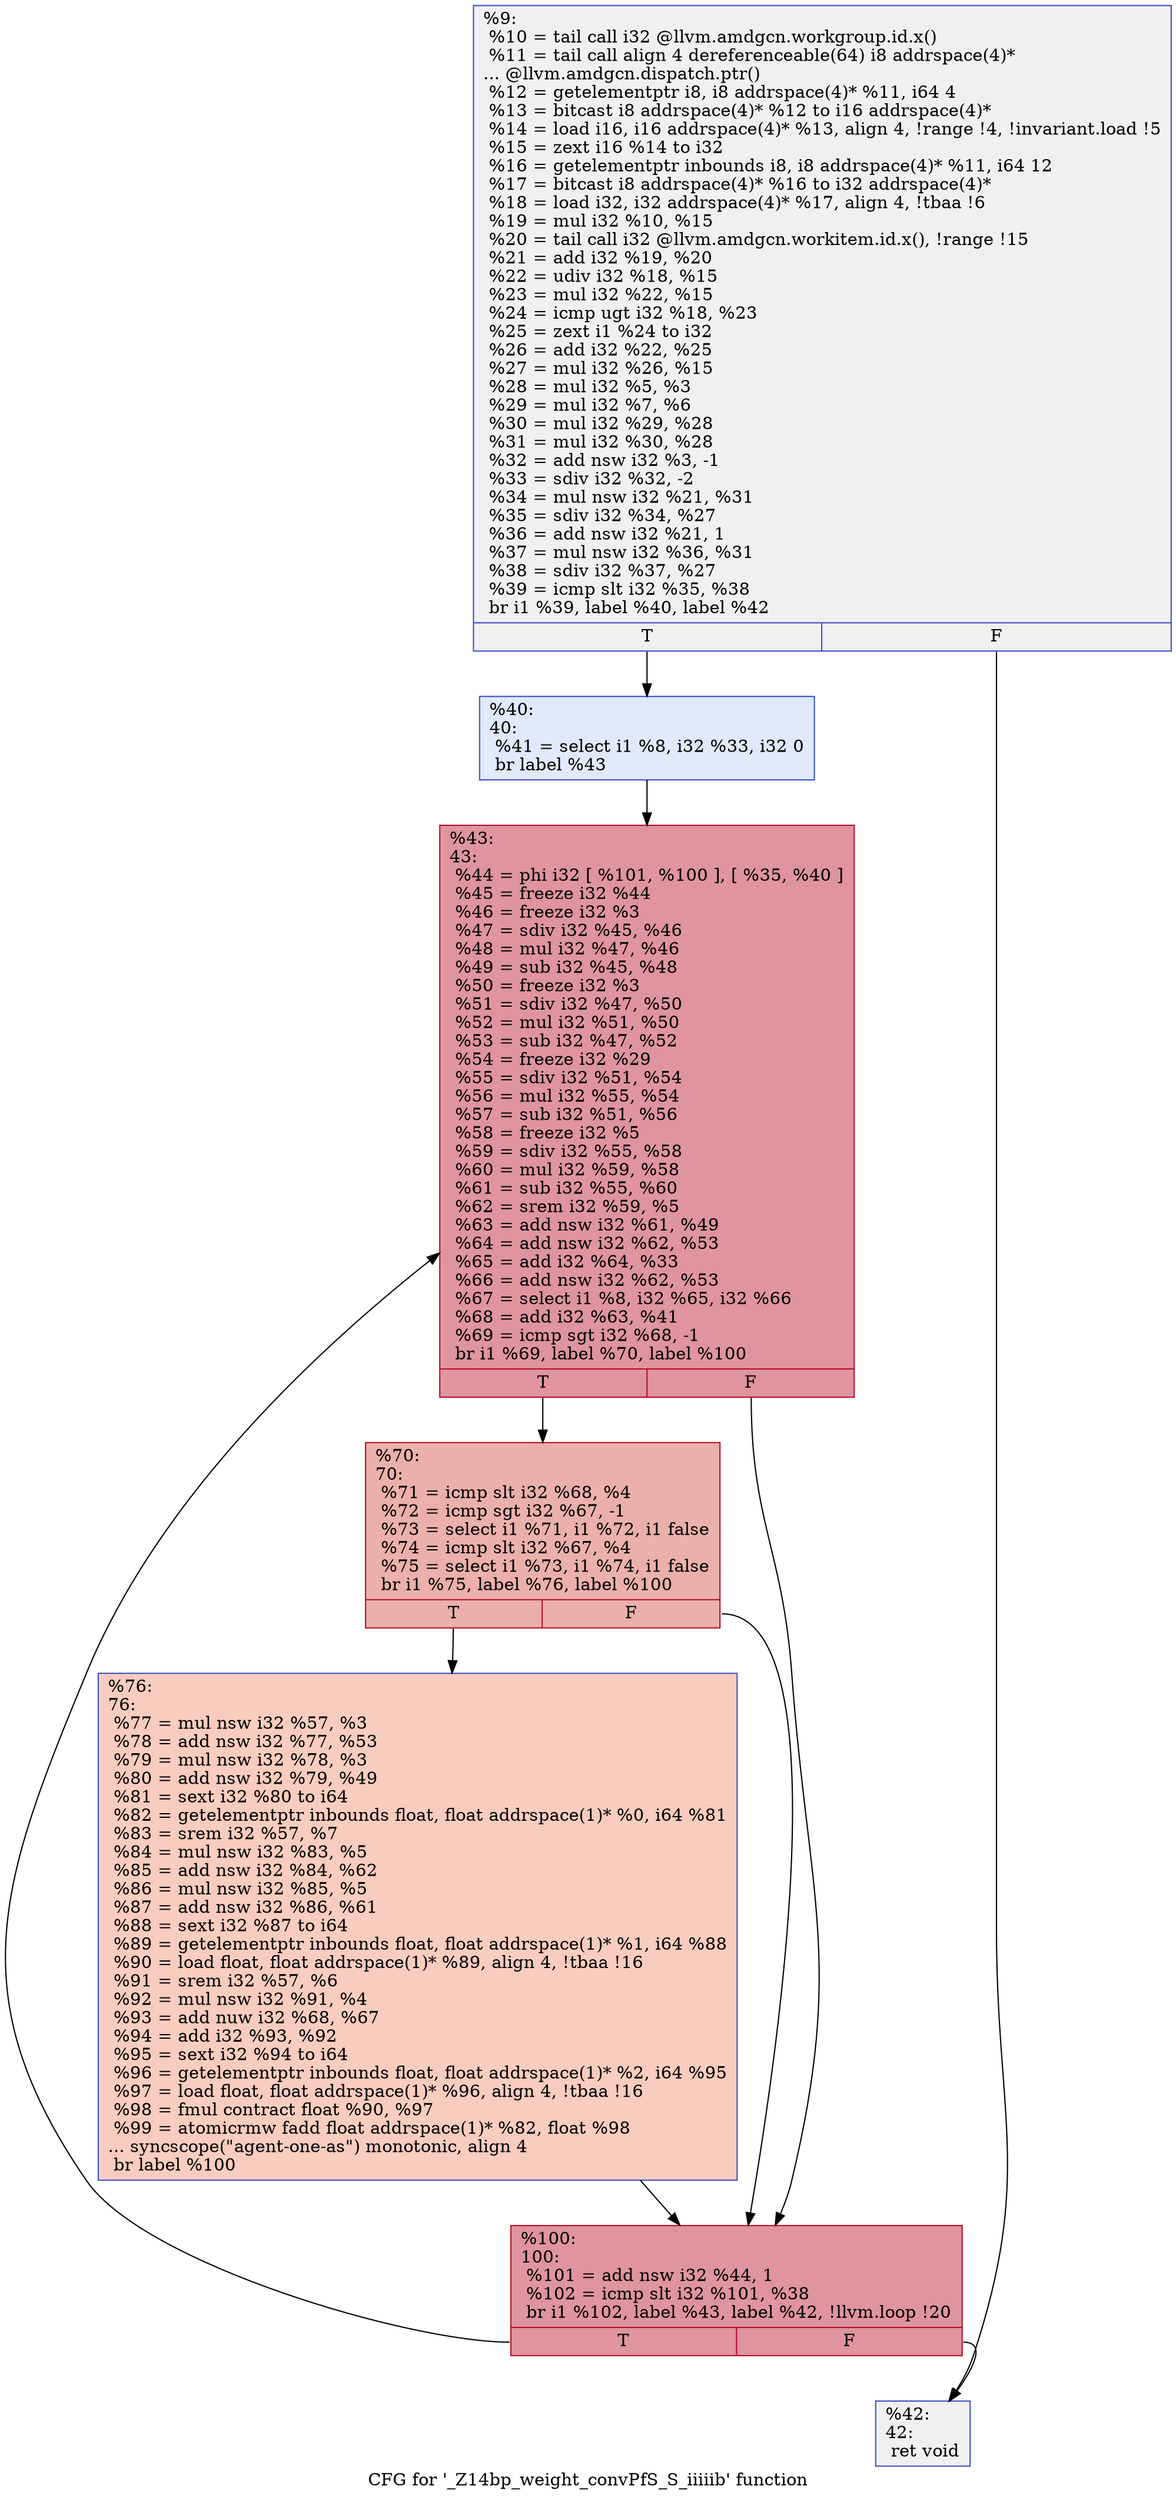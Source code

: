 digraph "CFG for '_Z14bp_weight_convPfS_S_iiiiib' function" {
	label="CFG for '_Z14bp_weight_convPfS_S_iiiiib' function";

	Node0x4ad2230 [shape=record,color="#3d50c3ff", style=filled, fillcolor="#dedcdb70",label="{%9:\l  %10 = tail call i32 @llvm.amdgcn.workgroup.id.x()\l  %11 = tail call align 4 dereferenceable(64) i8 addrspace(4)*\l... @llvm.amdgcn.dispatch.ptr()\l  %12 = getelementptr i8, i8 addrspace(4)* %11, i64 4\l  %13 = bitcast i8 addrspace(4)* %12 to i16 addrspace(4)*\l  %14 = load i16, i16 addrspace(4)* %13, align 4, !range !4, !invariant.load !5\l  %15 = zext i16 %14 to i32\l  %16 = getelementptr inbounds i8, i8 addrspace(4)* %11, i64 12\l  %17 = bitcast i8 addrspace(4)* %16 to i32 addrspace(4)*\l  %18 = load i32, i32 addrspace(4)* %17, align 4, !tbaa !6\l  %19 = mul i32 %10, %15\l  %20 = tail call i32 @llvm.amdgcn.workitem.id.x(), !range !15\l  %21 = add i32 %19, %20\l  %22 = udiv i32 %18, %15\l  %23 = mul i32 %22, %15\l  %24 = icmp ugt i32 %18, %23\l  %25 = zext i1 %24 to i32\l  %26 = add i32 %22, %25\l  %27 = mul i32 %26, %15\l  %28 = mul i32 %5, %3\l  %29 = mul i32 %7, %6\l  %30 = mul i32 %29, %28\l  %31 = mul i32 %30, %28\l  %32 = add nsw i32 %3, -1\l  %33 = sdiv i32 %32, -2\l  %34 = mul nsw i32 %21, %31\l  %35 = sdiv i32 %34, %27\l  %36 = add nsw i32 %21, 1\l  %37 = mul nsw i32 %36, %31\l  %38 = sdiv i32 %37, %27\l  %39 = icmp slt i32 %35, %38\l  br i1 %39, label %40, label %42\l|{<s0>T|<s1>F}}"];
	Node0x4ad2230:s0 -> Node0x4ad5ad0;
	Node0x4ad2230:s1 -> Node0x4ad5b60;
	Node0x4ad5ad0 [shape=record,color="#3d50c3ff", style=filled, fillcolor="#b9d0f970",label="{%40:\l40:                                               \l  %41 = select i1 %8, i32 %33, i32 0\l  br label %43\l}"];
	Node0x4ad5ad0 -> Node0x4ad5d80;
	Node0x4ad5b60 [shape=record,color="#3d50c3ff", style=filled, fillcolor="#dedcdb70",label="{%42:\l42:                                               \l  ret void\l}"];
	Node0x4ad5d80 [shape=record,color="#b70d28ff", style=filled, fillcolor="#b70d2870",label="{%43:\l43:                                               \l  %44 = phi i32 [ %101, %100 ], [ %35, %40 ]\l  %45 = freeze i32 %44\l  %46 = freeze i32 %3\l  %47 = sdiv i32 %45, %46\l  %48 = mul i32 %47, %46\l  %49 = sub i32 %45, %48\l  %50 = freeze i32 %3\l  %51 = sdiv i32 %47, %50\l  %52 = mul i32 %51, %50\l  %53 = sub i32 %47, %52\l  %54 = freeze i32 %29\l  %55 = sdiv i32 %51, %54\l  %56 = mul i32 %55, %54\l  %57 = sub i32 %51, %56\l  %58 = freeze i32 %5\l  %59 = sdiv i32 %55, %58\l  %60 = mul i32 %59, %58\l  %61 = sub i32 %55, %60\l  %62 = srem i32 %59, %5\l  %63 = add nsw i32 %61, %49\l  %64 = add nsw i32 %62, %53\l  %65 = add i32 %64, %33\l  %66 = add nsw i32 %62, %53\l  %67 = select i1 %8, i32 %65, i32 %66\l  %68 = add i32 %63, %41\l  %69 = icmp sgt i32 %68, -1\l  br i1 %69, label %70, label %100\l|{<s0>T|<s1>F}}"];
	Node0x4ad5d80:s0 -> Node0x4ad6f90;
	Node0x4ad5d80:s1 -> Node0x4ad5ec0;
	Node0x4ad6f90 [shape=record,color="#b70d28ff", style=filled, fillcolor="#d24b4070",label="{%70:\l70:                                               \l  %71 = icmp slt i32 %68, %4\l  %72 = icmp sgt i32 %67, -1\l  %73 = select i1 %71, i1 %72, i1 false\l  %74 = icmp slt i32 %67, %4\l  %75 = select i1 %73, i1 %74, i1 false\l  br i1 %75, label %76, label %100\l|{<s0>T|<s1>F}}"];
	Node0x4ad6f90:s0 -> Node0x4ad73d0;
	Node0x4ad6f90:s1 -> Node0x4ad5ec0;
	Node0x4ad73d0 [shape=record,color="#3d50c3ff", style=filled, fillcolor="#f08b6e70",label="{%76:\l76:                                               \l  %77 = mul nsw i32 %57, %3\l  %78 = add nsw i32 %77, %53\l  %79 = mul nsw i32 %78, %3\l  %80 = add nsw i32 %79, %49\l  %81 = sext i32 %80 to i64\l  %82 = getelementptr inbounds float, float addrspace(1)* %0, i64 %81\l  %83 = srem i32 %57, %7\l  %84 = mul nsw i32 %83, %5\l  %85 = add nsw i32 %84, %62\l  %86 = mul nsw i32 %85, %5\l  %87 = add nsw i32 %86, %61\l  %88 = sext i32 %87 to i64\l  %89 = getelementptr inbounds float, float addrspace(1)* %1, i64 %88\l  %90 = load float, float addrspace(1)* %89, align 4, !tbaa !16\l  %91 = srem i32 %57, %6\l  %92 = mul nsw i32 %91, %4\l  %93 = add nuw i32 %68, %67\l  %94 = add i32 %93, %92\l  %95 = sext i32 %94 to i64\l  %96 = getelementptr inbounds float, float addrspace(1)* %2, i64 %95\l  %97 = load float, float addrspace(1)* %96, align 4, !tbaa !16\l  %98 = fmul contract float %90, %97\l  %99 = atomicrmw fadd float addrspace(1)* %82, float %98\l... syncscope(\"agent-one-as\") monotonic, align 4\l  br label %100\l}"];
	Node0x4ad73d0 -> Node0x4ad5ec0;
	Node0x4ad5ec0 [shape=record,color="#b70d28ff", style=filled, fillcolor="#b70d2870",label="{%100:\l100:                                              \l  %101 = add nsw i32 %44, 1\l  %102 = icmp slt i32 %101, %38\l  br i1 %102, label %43, label %42, !llvm.loop !20\l|{<s0>T|<s1>F}}"];
	Node0x4ad5ec0:s0 -> Node0x4ad5d80;
	Node0x4ad5ec0:s1 -> Node0x4ad5b60;
}
